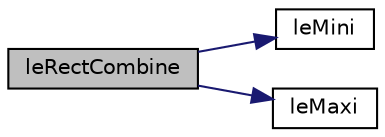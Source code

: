 digraph "leRectCombine"
{
 // INTERACTIVE_SVG=YES
  edge [fontname="Helvetica",fontsize="10",labelfontname="Helvetica",labelfontsize="10"];
  node [fontname="Helvetica",fontsize="10",shape=record];
  rankdir="LR";
  Node5 [label="leRectCombine",height=0.2,width=0.4,color="black", fillcolor="grey75", style="filled", fontcolor="black"];
  Node5 -> Node6 [color="midnightblue",fontsize="10",style="solid",fontname="Helvetica"];
  Node6 [label="leMini",height=0.2,width=0.4,color="black", fillcolor="white", style="filled",URL="$legato__math_8h.html#a95b7ddc3938ddbfb90bc1a99268c2c8e",tooltip="Calculate minimum of two integers. "];
  Node5 -> Node7 [color="midnightblue",fontsize="10",style="solid",fontname="Helvetica"];
  Node7 [label="leMaxi",height=0.2,width=0.4,color="black", fillcolor="white", style="filled",URL="$legato__math_8h.html#ad18906fa6b720a0b645b678857ceff36",tooltip="Calculate maximum of two integers. "];
}
